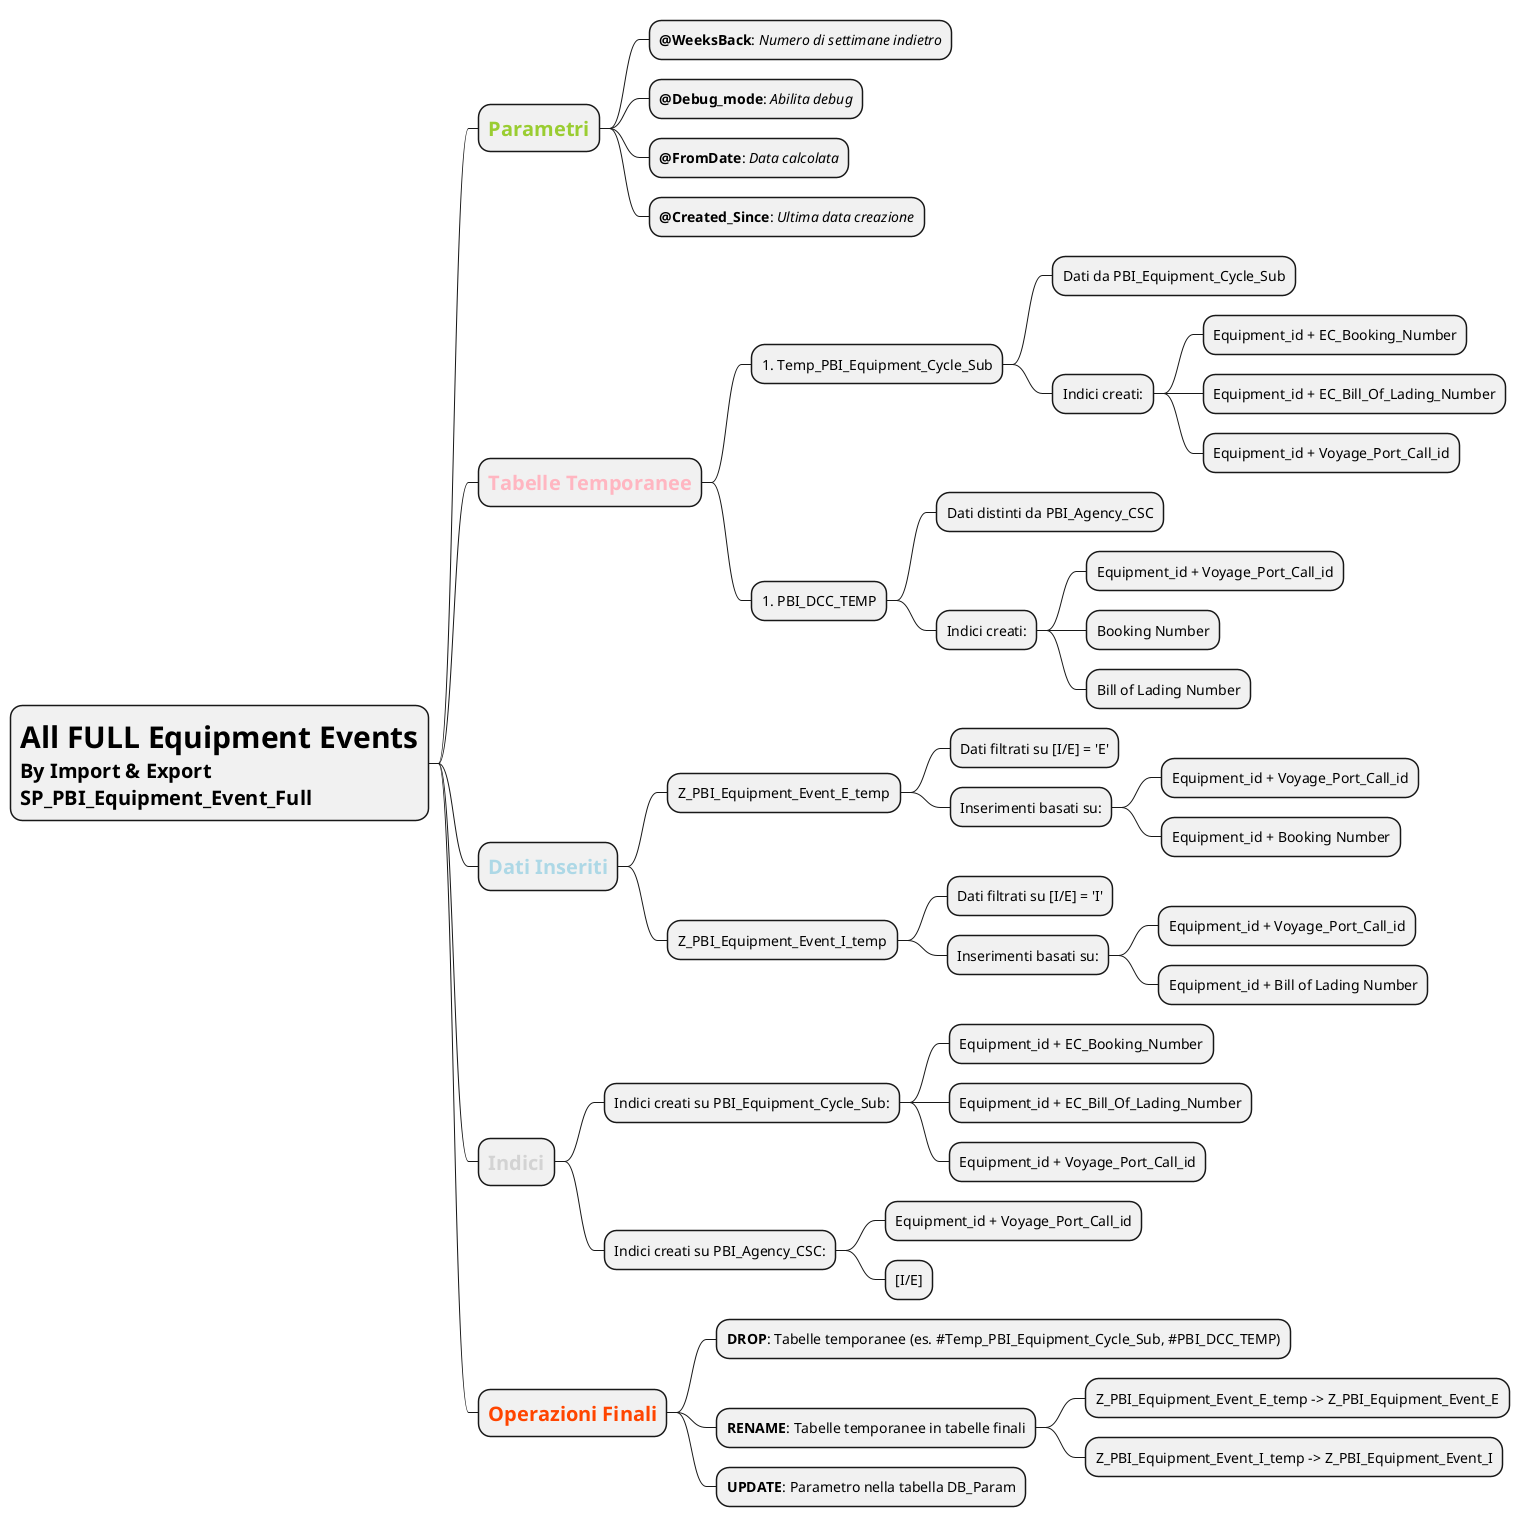 @startmindmap
* <size:30><b>All FULL Equipment Events</b></size>\n<size:20><b>By Import & Export</b></size>\n<size:20><b>SP_PBI_Equipment_Event_Full</b></size>
** <size:20><b><color:YellowGreen>Parametri</color></b></size>
*** <b>@WeeksBack</b>: <i>Numero di settimane indietro</i>
*** <b>@Debug_mode</b>: <i>Abilita debug</i>
*** <b>@FromDate</b>: <i>Data calcolata</i>
*** <b>@Created_Since</b>: <i>Ultima data creazione</i>
** <size:20><b><color:LightPink>Tabelle Temporanee</color></b></size>
*** #Temp_PBI_Equipment_Cycle_Sub
**** Dati da PBI_Equipment_Cycle_Sub
**** Indici creati:
***** Equipment_id + EC_Booking_Number
***** Equipment_id + EC_Bill_Of_Lading_Number
***** Equipment_id + Voyage_Port_Call_id
*** #PBI_DCC_TEMP
**** Dati distinti da PBI_Agency_CSC
**** Indici creati:
***** Equipment_id + Voyage_Port_Call_id
***** Booking Number
***** Bill of Lading Number
** <size:20><b><color:LightBlue>Dati Inseriti</color></b></size>
*** Z_PBI_Equipment_Event_E_temp
**** Dati filtrati su [I/E] = 'E'
**** Inserimenti basati su:
***** Equipment_id + Voyage_Port_Call_id
***** Equipment_id + Booking Number
*** Z_PBI_Equipment_Event_I_temp
**** Dati filtrati su [I/E] = 'I'
**** Inserimenti basati su:
***** Equipment_id + Voyage_Port_Call_id
***** Equipment_id + Bill of Lading Number
** <size:20><b><color:LightGray>Indici</color></b></size>
*** Indici creati su PBI_Equipment_Cycle_Sub:
**** Equipment_id + EC_Booking_Number
**** Equipment_id + EC_Bill_Of_Lading_Number
**** Equipment_id + Voyage_Port_Call_id
*** Indici creati su PBI_Agency_CSC:
**** Equipment_id + Voyage_Port_Call_id
**** [I/E]
** <size:20><b><color:OrangeRed>Operazioni Finali</color></b></size>
*** <b>DROP</b>: Tabelle temporanee (es. #Temp_PBI_Equipment_Cycle_Sub, #PBI_DCC_TEMP)
*** <b>RENAME</b>: Tabelle temporanee in tabelle finali
**** Z_PBI_Equipment_Event_E_temp -> Z_PBI_Equipment_Event_E
**** Z_PBI_Equipment_Event_I_temp -> Z_PBI_Equipment_Event_I
*** <b>UPDATE</b>: Parametro nella tabella DB_Param
@endmindmap

